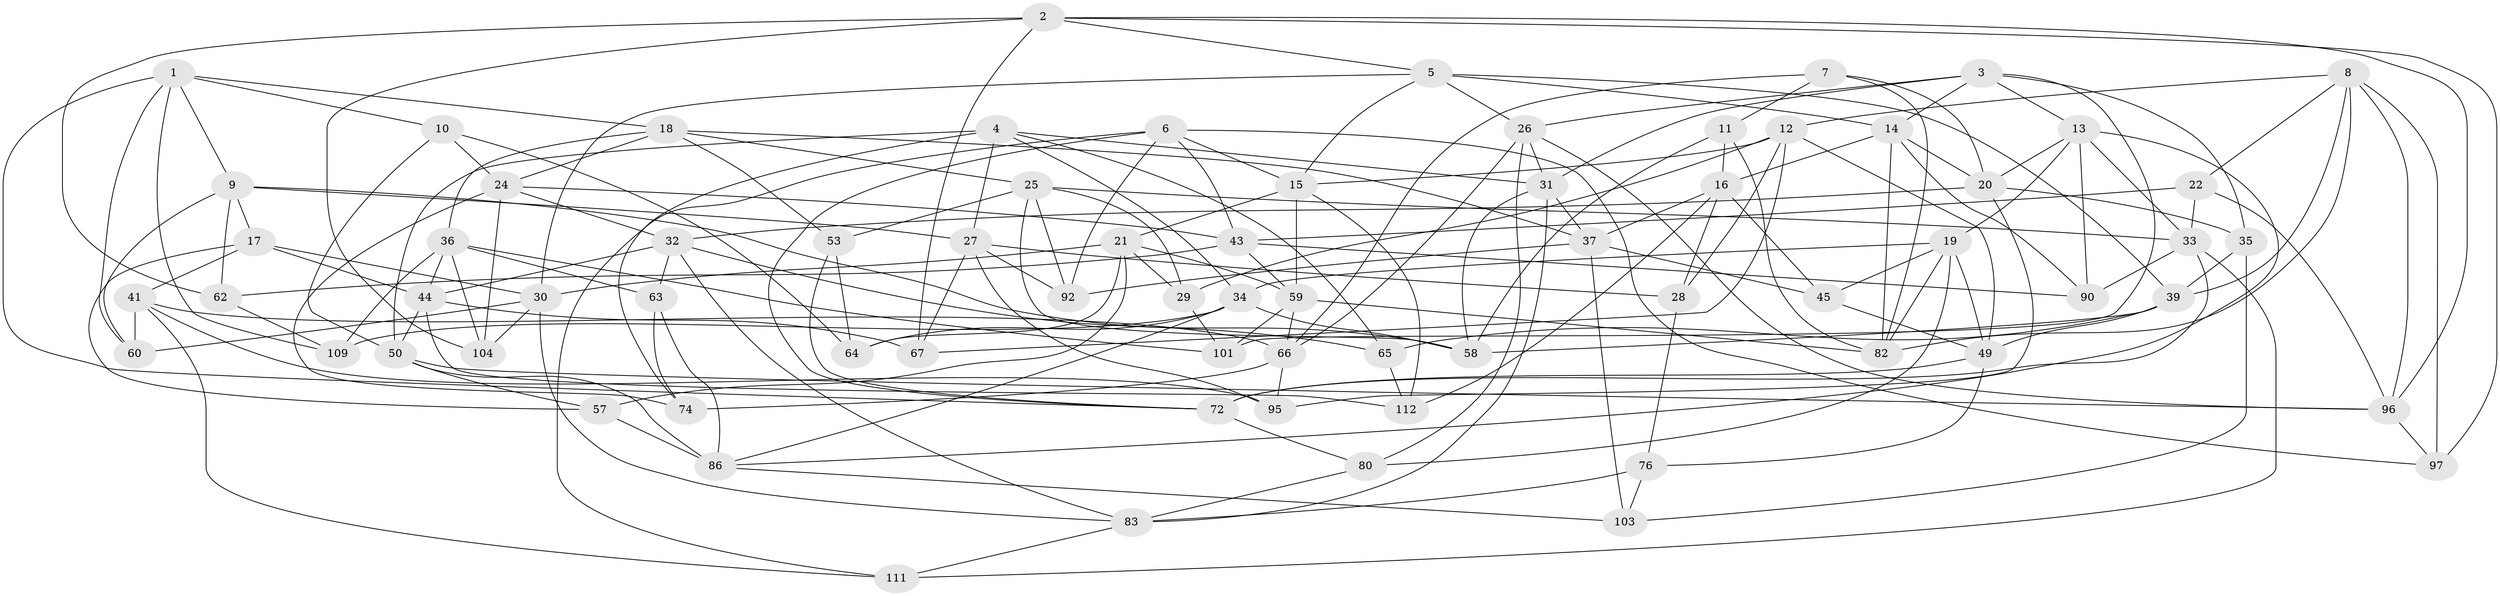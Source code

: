 // Generated by graph-tools (version 1.1) at 2025/52/02/27/25 19:52:30]
// undirected, 72 vertices, 186 edges
graph export_dot {
graph [start="1"]
  node [color=gray90,style=filled];
  1 [super="+23"];
  2 [super="+68"];
  3 [super="+105"];
  4 [super="+113"];
  5 [super="+99"];
  6 [super="+38"];
  7;
  8 [super="+75"];
  9 [super="+47"];
  10;
  11;
  12 [super="+52"];
  13 [super="+87"];
  14 [super="+98"];
  15 [super="+110"];
  16 [super="+115"];
  17 [super="+85"];
  18 [super="+84"];
  19 [super="+61"];
  20 [super="+56"];
  21 [super="+93"];
  22;
  24 [super="+69"];
  25 [super="+114"];
  26 [super="+88"];
  27 [super="+70"];
  28;
  29;
  30 [super="+79"];
  31 [super="+91"];
  32 [super="+40"];
  33 [super="+42"];
  34 [super="+77"];
  35;
  36 [super="+78"];
  37 [super="+46"];
  39 [super="+54"];
  41 [super="+81"];
  43 [super="+48"];
  44 [super="+55"];
  45;
  49 [super="+51"];
  50 [super="+107"];
  53;
  57;
  58 [super="+108"];
  59 [super="+71"];
  60;
  62;
  63;
  64;
  65;
  66 [super="+73"];
  67;
  72 [super="+94"];
  74;
  76;
  80;
  82 [super="+102"];
  83 [super="+106"];
  86 [super="+89"];
  90;
  92;
  95;
  96 [super="+100"];
  97;
  101;
  103;
  104;
  109;
  111;
  112;
  1 -- 9;
  1 -- 72;
  1 -- 18;
  1 -- 10;
  1 -- 60;
  1 -- 109;
  2 -- 97;
  2 -- 96;
  2 -- 62;
  2 -- 104;
  2 -- 67;
  2 -- 5;
  3 -- 13;
  3 -- 26;
  3 -- 35;
  3 -- 101;
  3 -- 14;
  3 -- 31;
  4 -- 27;
  4 -- 31;
  4 -- 50;
  4 -- 65;
  4 -- 74;
  4 -- 34;
  5 -- 26;
  5 -- 30;
  5 -- 15;
  5 -- 39;
  5 -- 14;
  6 -- 111;
  6 -- 92;
  6 -- 43;
  6 -- 72;
  6 -- 97;
  6 -- 15;
  7 -- 20;
  7 -- 82;
  7 -- 11;
  7 -- 66;
  8 -- 12;
  8 -- 97;
  8 -- 22;
  8 -- 39;
  8 -- 82;
  8 -- 96;
  9 -- 58;
  9 -- 17;
  9 -- 27;
  9 -- 60;
  9 -- 62;
  10 -- 50;
  10 -- 24;
  10 -- 64;
  11 -- 58;
  11 -- 16;
  11 -- 82;
  12 -- 67;
  12 -- 49;
  12 -- 28;
  12 -- 29;
  12 -- 15;
  13 -- 90;
  13 -- 33;
  13 -- 19;
  13 -- 20;
  13 -- 86;
  14 -- 16;
  14 -- 90;
  14 -- 20;
  14 -- 82;
  15 -- 21;
  15 -- 112;
  15 -- 59;
  16 -- 28;
  16 -- 112;
  16 -- 37;
  16 -- 45;
  17 -- 30;
  17 -- 44;
  17 -- 41 [weight=2];
  17 -- 57;
  18 -- 24;
  18 -- 36;
  18 -- 53;
  18 -- 37;
  18 -- 25;
  19 -- 49;
  19 -- 45;
  19 -- 80;
  19 -- 34;
  19 -- 82;
  20 -- 35;
  20 -- 95;
  20 -- 32;
  21 -- 29;
  21 -- 57;
  21 -- 64;
  21 -- 30;
  21 -- 59;
  22 -- 33;
  22 -- 43;
  22 -- 96;
  24 -- 43;
  24 -- 32;
  24 -- 104;
  24 -- 74;
  25 -- 92;
  25 -- 29;
  25 -- 58;
  25 -- 53;
  25 -- 33;
  26 -- 96;
  26 -- 80;
  26 -- 66;
  26 -- 31;
  27 -- 67;
  27 -- 28;
  27 -- 92;
  27 -- 95;
  28 -- 76;
  29 -- 101;
  30 -- 104;
  30 -- 60;
  30 -- 83;
  31 -- 37;
  31 -- 83;
  31 -- 58;
  32 -- 83;
  32 -- 44;
  32 -- 65;
  32 -- 63;
  33 -- 90;
  33 -- 72;
  33 -- 111;
  34 -- 109;
  34 -- 64;
  34 -- 58;
  34 -- 86;
  35 -- 103;
  35 -- 39;
  36 -- 104;
  36 -- 44;
  36 -- 109;
  36 -- 101;
  36 -- 63;
  37 -- 92;
  37 -- 45;
  37 -- 103;
  39 -- 49;
  39 -- 65;
  39 -- 58;
  41 -- 60;
  41 -- 111;
  41 -- 66;
  41 -- 95;
  43 -- 59;
  43 -- 62;
  43 -- 90;
  44 -- 112;
  44 -- 67;
  44 -- 50;
  45 -- 49;
  49 -- 72;
  49 -- 76;
  50 -- 57;
  50 -- 86;
  50 -- 96;
  53 -- 64;
  53 -- 72;
  57 -- 86;
  59 -- 66;
  59 -- 101;
  59 -- 82;
  62 -- 109;
  63 -- 74;
  63 -- 86;
  65 -- 112;
  66 -- 74;
  66 -- 95;
  72 -- 80;
  76 -- 103;
  76 -- 83;
  80 -- 83;
  83 -- 111;
  86 -- 103;
  96 -- 97;
}
